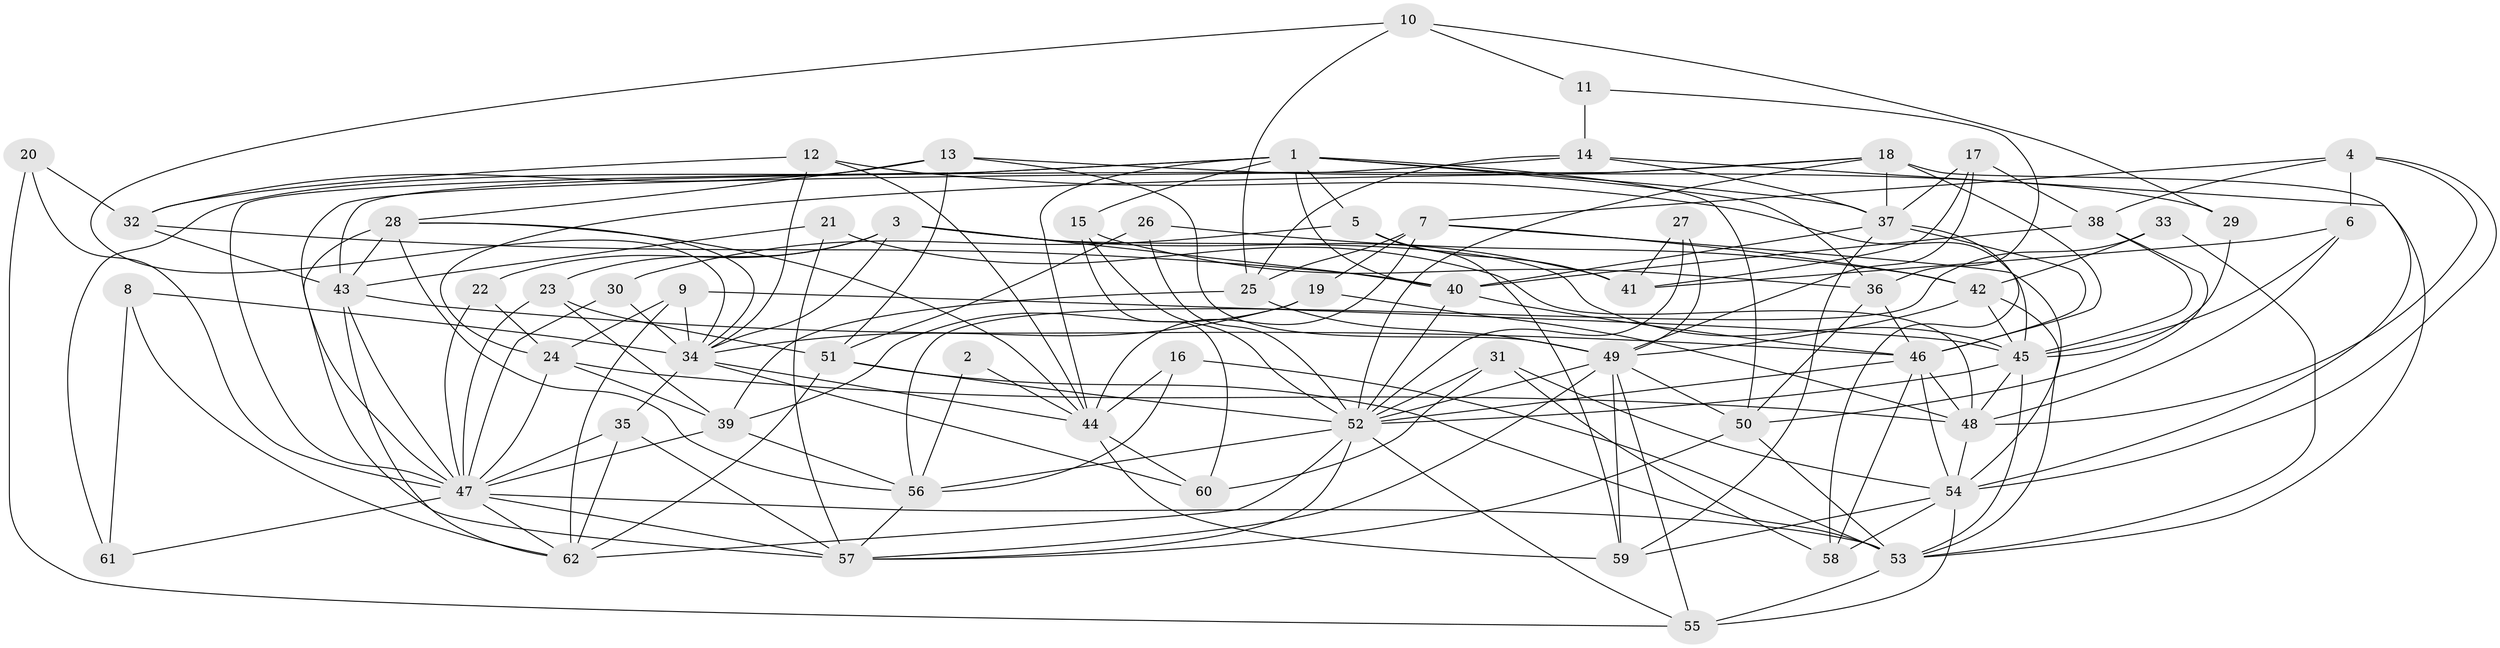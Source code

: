 // original degree distribution, {2: 0.12903225806451613, 6: 0.03225806451612903, 3: 0.29838709677419356, 5: 0.1774193548387097, 4: 0.28225806451612906, 10: 0.016129032258064516, 7: 0.04838709677419355, 8: 0.008064516129032258, 9: 0.008064516129032258}
// Generated by graph-tools (version 1.1) at 2025/26/03/09/25 03:26:09]
// undirected, 62 vertices, 175 edges
graph export_dot {
graph [start="1"]
  node [color=gray90,style=filled];
  1;
  2;
  3;
  4;
  5;
  6;
  7;
  8;
  9;
  10;
  11;
  12;
  13;
  14;
  15;
  16;
  17;
  18;
  19;
  20;
  21;
  22;
  23;
  24;
  25;
  26;
  27;
  28;
  29;
  30;
  31;
  32;
  33;
  34;
  35;
  36;
  37;
  38;
  39;
  40;
  41;
  42;
  43;
  44;
  45;
  46;
  47;
  48;
  49;
  50;
  51;
  52;
  53;
  54;
  55;
  56;
  57;
  58;
  59;
  60;
  61;
  62;
  1 -- 5 [weight=2.0];
  1 -- 15 [weight=1.0];
  1 -- 36 [weight=1.0];
  1 -- 37 [weight=1.0];
  1 -- 40 [weight=1.0];
  1 -- 44 [weight=1.0];
  1 -- 47 [weight=3.0];
  1 -- 50 [weight=1.0];
  1 -- 61 [weight=1.0];
  2 -- 44 [weight=1.0];
  2 -- 56 [weight=1.0];
  3 -- 22 [weight=1.0];
  3 -- 23 [weight=1.0];
  3 -- 34 [weight=1.0];
  3 -- 40 [weight=1.0];
  3 -- 41 [weight=1.0];
  3 -- 45 [weight=1.0];
  4 -- 6 [weight=1.0];
  4 -- 7 [weight=1.0];
  4 -- 38 [weight=1.0];
  4 -- 48 [weight=1.0];
  4 -- 54 [weight=1.0];
  5 -- 30 [weight=1.0];
  5 -- 41 [weight=2.0];
  5 -- 59 [weight=1.0];
  6 -- 41 [weight=1.0];
  6 -- 45 [weight=1.0];
  6 -- 48 [weight=1.0];
  7 -- 19 [weight=1.0];
  7 -- 25 [weight=1.0];
  7 -- 42 [weight=1.0];
  7 -- 44 [weight=1.0];
  7 -- 54 [weight=1.0];
  8 -- 34 [weight=1.0];
  8 -- 61 [weight=1.0];
  8 -- 62 [weight=1.0];
  9 -- 24 [weight=1.0];
  9 -- 34 [weight=1.0];
  9 -- 45 [weight=2.0];
  9 -- 62 [weight=1.0];
  10 -- 11 [weight=1.0];
  10 -- 25 [weight=1.0];
  10 -- 29 [weight=1.0];
  10 -- 34 [weight=1.0];
  11 -- 14 [weight=1.0];
  11 -- 36 [weight=1.0];
  12 -- 32 [weight=1.0];
  12 -- 34 [weight=1.0];
  12 -- 44 [weight=1.0];
  12 -- 45 [weight=1.0];
  13 -- 28 [weight=1.0];
  13 -- 29 [weight=1.0];
  13 -- 32 [weight=1.0];
  13 -- 49 [weight=1.0];
  13 -- 51 [weight=1.0];
  14 -- 25 [weight=1.0];
  14 -- 37 [weight=1.0];
  14 -- 47 [weight=1.0];
  14 -- 53 [weight=1.0];
  15 -- 36 [weight=1.0];
  15 -- 52 [weight=1.0];
  15 -- 60 [weight=1.0];
  16 -- 44 [weight=1.0];
  16 -- 53 [weight=1.0];
  16 -- 56 [weight=1.0];
  17 -- 37 [weight=1.0];
  17 -- 38 [weight=1.0];
  17 -- 41 [weight=1.0];
  17 -- 49 [weight=1.0];
  18 -- 24 [weight=1.0];
  18 -- 37 [weight=1.0];
  18 -- 43 [weight=1.0];
  18 -- 46 [weight=2.0];
  18 -- 52 [weight=1.0];
  18 -- 54 [weight=1.0];
  19 -- 34 [weight=1.0];
  19 -- 39 [weight=1.0];
  19 -- 48 [weight=1.0];
  20 -- 32 [weight=1.0];
  20 -- 47 [weight=1.0];
  20 -- 55 [weight=1.0];
  21 -- 43 [weight=1.0];
  21 -- 48 [weight=1.0];
  21 -- 57 [weight=1.0];
  22 -- 24 [weight=1.0];
  22 -- 47 [weight=1.0];
  23 -- 39 [weight=1.0];
  23 -- 47 [weight=1.0];
  23 -- 51 [weight=1.0];
  24 -- 39 [weight=1.0];
  24 -- 47 [weight=2.0];
  24 -- 48 [weight=1.0];
  25 -- 39 [weight=1.0];
  25 -- 49 [weight=1.0];
  26 -- 42 [weight=1.0];
  26 -- 51 [weight=1.0];
  26 -- 52 [weight=1.0];
  27 -- 41 [weight=1.0];
  27 -- 49 [weight=1.0];
  27 -- 52 [weight=1.0];
  28 -- 34 [weight=1.0];
  28 -- 43 [weight=1.0];
  28 -- 44 [weight=1.0];
  28 -- 56 [weight=1.0];
  28 -- 57 [weight=2.0];
  29 -- 45 [weight=1.0];
  30 -- 34 [weight=1.0];
  30 -- 47 [weight=1.0];
  31 -- 52 [weight=1.0];
  31 -- 54 [weight=1.0];
  31 -- 58 [weight=1.0];
  31 -- 60 [weight=1.0];
  32 -- 40 [weight=1.0];
  32 -- 43 [weight=1.0];
  33 -- 42 [weight=1.0];
  33 -- 53 [weight=1.0];
  33 -- 56 [weight=1.0];
  34 -- 35 [weight=1.0];
  34 -- 44 [weight=1.0];
  34 -- 60 [weight=1.0];
  35 -- 47 [weight=1.0];
  35 -- 57 [weight=1.0];
  35 -- 62 [weight=1.0];
  36 -- 46 [weight=1.0];
  36 -- 50 [weight=1.0];
  37 -- 40 [weight=1.0];
  37 -- 46 [weight=1.0];
  37 -- 58 [weight=1.0];
  37 -- 59 [weight=1.0];
  38 -- 40 [weight=1.0];
  38 -- 45 [weight=1.0];
  38 -- 50 [weight=1.0];
  39 -- 47 [weight=1.0];
  39 -- 56 [weight=1.0];
  40 -- 46 [weight=1.0];
  40 -- 52 [weight=1.0];
  42 -- 45 [weight=1.0];
  42 -- 49 [weight=1.0];
  42 -- 53 [weight=1.0];
  43 -- 46 [weight=1.0];
  43 -- 47 [weight=1.0];
  43 -- 62 [weight=1.0];
  44 -- 59 [weight=1.0];
  44 -- 60 [weight=1.0];
  45 -- 48 [weight=1.0];
  45 -- 52 [weight=1.0];
  45 -- 53 [weight=1.0];
  46 -- 48 [weight=1.0];
  46 -- 52 [weight=1.0];
  46 -- 54 [weight=1.0];
  46 -- 58 [weight=1.0];
  47 -- 53 [weight=1.0];
  47 -- 57 [weight=1.0];
  47 -- 61 [weight=1.0];
  47 -- 62 [weight=1.0];
  48 -- 54 [weight=1.0];
  49 -- 50 [weight=1.0];
  49 -- 52 [weight=2.0];
  49 -- 55 [weight=1.0];
  49 -- 57 [weight=2.0];
  49 -- 59 [weight=1.0];
  50 -- 53 [weight=1.0];
  50 -- 57 [weight=1.0];
  51 -- 52 [weight=1.0];
  51 -- 53 [weight=1.0];
  51 -- 62 [weight=1.0];
  52 -- 55 [weight=1.0];
  52 -- 56 [weight=1.0];
  52 -- 57 [weight=1.0];
  52 -- 62 [weight=1.0];
  53 -- 55 [weight=1.0];
  54 -- 55 [weight=1.0];
  54 -- 58 [weight=1.0];
  54 -- 59 [weight=1.0];
  56 -- 57 [weight=1.0];
}
